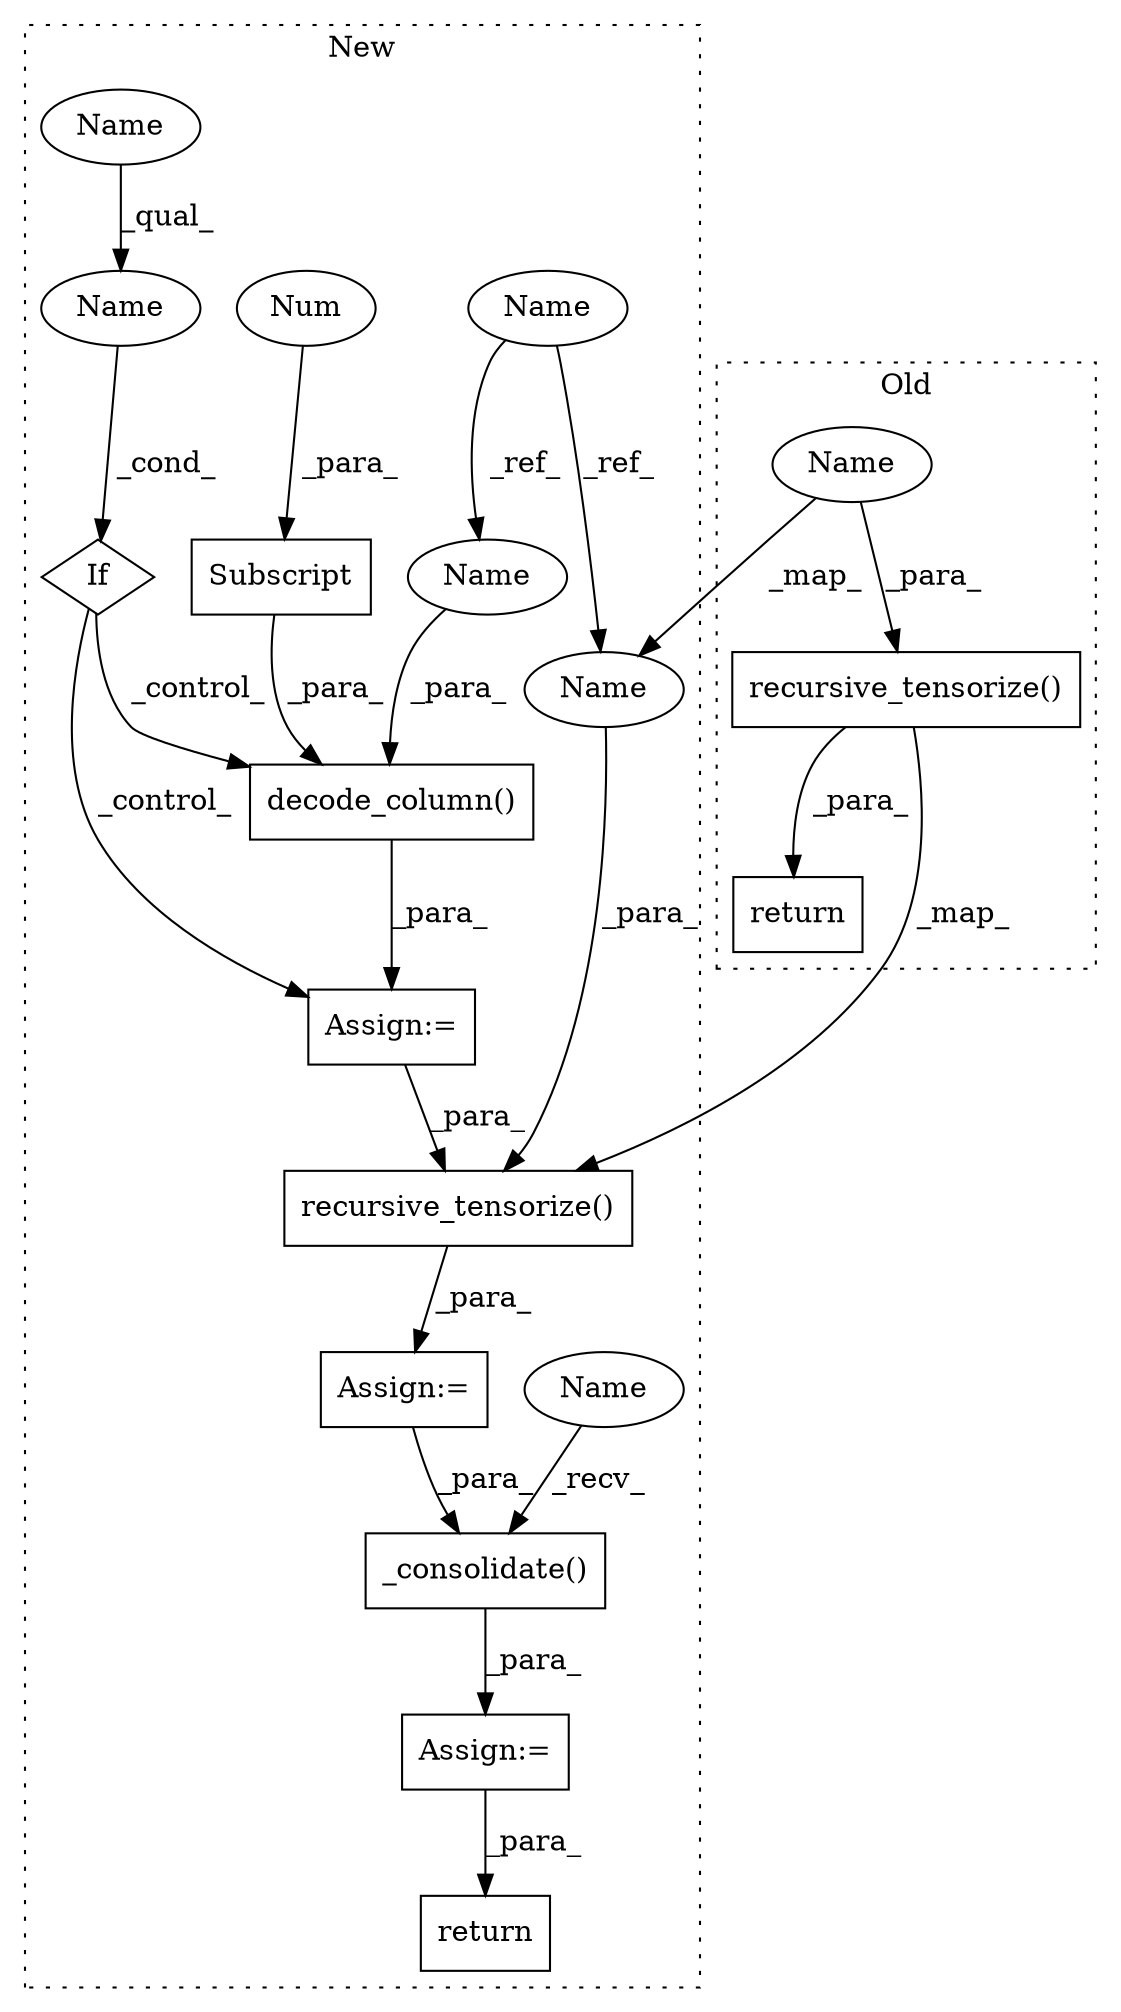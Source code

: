 digraph G {
subgraph cluster0 {
1 [label="return" a="93" s="2351" l="7" shape="box"];
11 [label="recursive_tensorize()" a="75" s="2358,2386" l="25,1" shape="box"];
19 [label="Name" a="87" s="2383" l="3" shape="ellipse"];
label = "Old";
style="dotted";
}
subgraph cluster1 {
2 [label="decode_column()" a="75" s="3350,3425" l="43,1" shape="box"];
3 [label="If" a="96" s="3312" l="3" shape="diamond"];
4 [label="Subscript" a="63" s="3401,0" l="24,0" shape="box"];
5 [label="Name" a="87" s="3315" l="12" shape="ellipse"];
6 [label="Num" a="76" s="3423" l="1" shape="ellipse"];
7 [label="Assign:=" a="68" s="3347" l="3" shape="box"];
8 [label="return" a="93" s="3528" l="7" shape="box"];
9 [label="Name" a="87" s="3241" l="6" shape="ellipse"];
10 [label="recursive_tensorize()" a="75" s="3444,3475" l="25,1" shape="box"];
12 [label="_consolidate()" a="75" s="3494,3518" l="18,1" shape="box"];
13 [label="Assign:=" a="68" s="3441" l="3" shape="box"];
14 [label="Assign:=" a="68" s="3491" l="3" shape="box"];
15 [label="Name" a="87" s="3393" l="6" shape="ellipse"];
16 [label="Name" a="87" s="3469" l="6" shape="ellipse"];
17 [label="Name" a="87" s="3494" l="4" shape="ellipse"];
18 [label="Name" a="87" s="3315" l="4" shape="ellipse"];
label = "New";
style="dotted";
}
2 -> 7 [label="_para_"];
3 -> 2 [label="_control_"];
3 -> 7 [label="_control_"];
4 -> 2 [label="_para_"];
5 -> 3 [label="_cond_"];
6 -> 4 [label="_para_"];
7 -> 10 [label="_para_"];
9 -> 16 [label="_ref_"];
9 -> 15 [label="_ref_"];
10 -> 13 [label="_para_"];
11 -> 1 [label="_para_"];
11 -> 10 [label="_map_"];
12 -> 14 [label="_para_"];
13 -> 12 [label="_para_"];
14 -> 8 [label="_para_"];
15 -> 2 [label="_para_"];
16 -> 10 [label="_para_"];
17 -> 12 [label="_recv_"];
18 -> 5 [label="_qual_"];
19 -> 16 [label="_map_"];
19 -> 11 [label="_para_"];
}